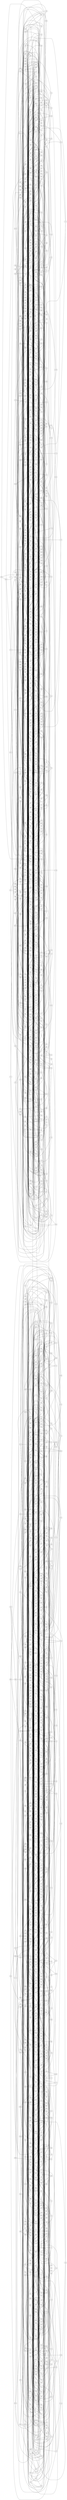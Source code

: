 graph G {
rankdir="LR";
	hxl -- rnk
	ntl -- psz
	ntl -- vlx
	ntl -- qzq
	hfc -- ntl
	lzg -- ntl
	krj -- mdj
	pqv -- vtq
	crk -- vtq
	bsn -- vtq
	jzq -- vtq
	kkm -- mmx
	kkm -- svx
	kkm -- vbb
	htp -- kkm
	nmn -- txv
	gqd -- std
	dds -- jbs
	jbs -- nqn
	bmr -- npm
	bmr -- lnv
	bmr -- nsm
	gvt -- ndv
	gvt -- rfx
	gvt -- pkn
	gnp -- zqn
	gnp -- vfj
	gnp -- qpd
	gnp -- mmx
	gnp -- qsj
	dpb -- vcq
	frd -- vcq
	kqc -- vcq
	vcq -- xnf
	bfq -- rvs
	bfq -- cxz
	bfq -- vll
	pzj -- vtt
	gfc -- vtt
	dhl -- vtt
	hxl -- rcc
	hxl -- qjg
	gpc -- kcc
	dcv -- kcc
	kcc -- vnp
	czp -- kcc
	bdp -- cfp
	bdp -- mlg
	bdp -- mth
	bdp -- fcs
	hpz -- mjb
	bcj -- xpb
	xpb -- xtm
	nml -- rzt
	nml -- smk
	cft -- nml
	lgl -- qqq
	qqq -- sgv
	qqq -- scj
	htv -- mkq
	mkq -- nbc
	fnn -- mkq
	mkq -- nzt
	ddn -- lrp
	dnj -- zgx
	zft -- zgx
	cln -- zsd
	fms -- zsd
	lrz -- spf
	lrz -- mxg
	hmb -- lrz
	lrz -- xgd
	kgg -- lrz
	dkx -- pxb
	gcl -- pxb
	fcc -- pxb
	nbb -- pxb
	zfh -- zzl
	gkr -- zfh
	hdr -- zfh
	gqn -- zfh
	sdt -- zfh
	lkr -- xmp
	dcv -- hfl
	dcv -- gvg
	ghq -- ktc
	ktc -- vkc
	csz -- ktc
	gkr -- pct
	dds -- pct
	ckg -- gzf
	gzf -- hzh
	dmd -- gzf
	ckg -- xvt
	kdl -- xvt
	dbq -- xvt
	rcm -- xvt
	kzj -- ttr
	srb -- ttr
	dkx -- pzh
	ctj -- dkx
	jzd -- skg
	dmb -- skg
	cqv -- vzc
	vzc -- zgd
	njj -- vzc
	nkc -- rdn
	nkc -- vvv
	nkc -- ppc
	nkc -- xpq
	jkl -- xrp
	kzj -- vgh
	kzj -- zzt
	pnx -- pvk
	kzj -- pnx
	pnx -- sxf
	pnx -- ztf
	vkd -- xmn
	skq -- vkd
	fcc -- zfj
	jpl -- xdb
	jkd -- jpl
	cbf -- jpl
	jpl -- qnt
	jpl -- ngr
	jpl -- qxz
	kpq -- qtj
	kpq -- xvj
	kpq -- xnt
	kpq -- vzq
	hhp -- pjc
	hhp -- xjf
	bvv -- trt
	crz -- trt
	mdg -- trt
	knz -- trt
	bqd -- fqx
	fqx -- vbt
	fqx -- lht
	lbf -- mqb
	mqb -- tfp
	hph -- mqb
	bzx -- clg
	bzx -- dxb
	bzx -- fbn
	bzx -- mss
	bzx -- gqs
	bcx -- hcn
	qgj -- qsl
	bcx -- qgj
	qgj -- qlp
	mdv -- qgj
	ghv -- gmx
	ghv -- qtm
	chb -- ghv
	dpc -- gtd
	dlk -- gtd
	gtd -- ptp
	hks -- lnt
	ddn -- lnt
	frk -- lnt
	hlr -- lnt
	jlh -- vkg
	jgl -- mlk
	dtv -- smv
	dtv -- mjd
	dtv -- jgz
	ddx -- tgt
	mdc -- zfl
	hdr -- nbq
	nbq -- trf
	jvc -- nbq
	nbq -- zrd
	rfn -- rgx
	dsm -- qhj
	qhj -- xqn
	bqd -- qhj
	qhj -- zgj
	dkn -- xnf
	dkn -- drg
	ndg -- qtm
	jzn -- kjk
	jzn -- qsr
	gfz -- jzn
	jzn -- khs
	clv -- gmq
	msv -- nks
	fkb -- nks
	jbl -- nks
	nks -- scg
	nks -- qjx
	hqq -- kqb
	hqk -- hqq
	qbq -- xdz
	gbr -- qbq
	qbq -- rqk
	cfg -- qbq
	jcc -- qnk
	qnk -- vxp
	qnk -- xqs
	cjm -- rhb
	cjm -- xtx
	cjm -- zbq
	gsg -- jbl
	chl -- gsg
	bgt -- tqx
	rpv -- tcj
	tcj -- xnz
	dhz -- zbq
	crz -- rpc
	rpc -- rzb
	btc -- rpc
	rpc -- vjm
	rpc -- zxj
	hbp -- shq
	dxd -- kqb
	jkt -- xpq
	mmx -- znm
	mhv -- znm
	nrg -- vxz
	nrg -- qtk
	dxr -- nrg
	rhl -- vds
	fht -- xvp
	bpd -- xvp
	kmt -- xvp
	jxn -- xvp
	pdl -- str
	pdl -- xph
	hjk -- mqg
	kgk -- mqg
	mqg -- xnf
	mqg -- vbc
	gfz -- qtm
	gfz -- qxz
	gfz -- jkt
	gfz -- kvc
	tpd -- zlx
	srg -- tpd
	tpd -- vzs
	tpd -- ttr
	rmg -- trm
	pqb -- rmg
	kqj -- rmg
	fkb -- khl
	gvx -- shq
	dqb -- shq
	cnr -- shq
	gft -- shq
	fsb -- sqc
	sqc -- vjg
	nsx -- zqn
	nsx -- slx
	gvg -- nsx
	dsm -- nsx
	bsq -- lql
	bsq -- nlh
	jgr -- pqv
	jgr -- lkq
	jgr -- jqs
	ftn -- mkv
	hcm -- lpr
	dsz -- lpr
	cpb -- lpr
	bpd -- dgp
	dgp -- gmx
	dgp -- rfx
	dgp -- jlj
	dgp -- xtx
	dgp -- vxs
	bzs -- vnr
	bzs -- mjd
	bzs -- gsg
	bzs -- qgs
	rfl -- xtm
	vtx -- zzk
	nvs -- zzk
	gfp -- zzk
	trh -- tsd
	lgl -- trh
	sxb -- trh
	bgl -- gjd
	gjd -- qfr
	dbz -- gjd
	crp -- gjd
	dxb -- lss
	lss -- pbj
	kft -- lss
	phz -- vfn
	bgt -- phz
	gkv -- hvc
	hvc -- njz
	fpt -- hlx
	kbj -- lhf
	lhf -- vfz
	lhf -- znv
	bxz -- lhf
	bkq -- pmb
	pmb -- zzt
	fgc -- pmb
	pmb -- zrx
	cql -- fbn
	bcj -- cql
	ptd -- sff
	ptd -- rdt
	grx -- ptd
	fdd -- ptd
	nvj -- spf
	jkl -- qdt
	dxt -- pvk
	dxt -- znk
	dxt -- stk
	dxt -- fbv
	bgs -- qsr
	qsr -- tgs
	fnx -- qsr
	pnk -- pxf
	bgs -- pnk
	pnk -- tzz
	cxz -- pnk
	ncn -- xgv
	dpb -- gdl
	dpb -- jds
	dpb -- xtj
	dpb -- lqr
	hzz -- ksx
	rhx -- zvz
	cvv -- zvz
	kjp -- zvz
	crl -- czh
	crl -- vsf
	crl -- xhq
	crl -- zbr
	jfc -- kgg
	jfc -- rhn
	gqb -- jtm
	gqb -- nxl
	gqb -- hcv
	gqb -- khg
	jfr -- jht
	jfr -- mbz
	fbv -- fcx
	chd -- fcx
	fcx -- hsx
	bsf -- fcx
	fcx -- tgh
	ltv -- pqb
	pqb -- vds
	cvk -- kqc
	kqc -- kzv
	kqc -- pmf
	hhr -- vrc
	dzr -- hhr
	fzd -- hhr
	hhr -- qpr
	dft -- hhr
	gjf -- gvt
	gjf -- nrq
	gjf -- lzh
	gjf -- hfl
	lkb -- xvr
	gct -- lkb
	drq -- lkb
	cqg -- lkb
	ccz -- jmg
	bbb -- nkf
	mkn -- nkf
	nkf -- rsz
	nkf -- vfn
	gxg -- xkk
	fzn -- lfl
	dcv -- fzn
	bbk -- fzn
	fzn -- xnz
	lvk -- mhp
	mhs -- vfd
	mhs -- sjv
	lfz -- mhs
	lft -- lpp
	kjk -- lpp
	jgl -- lpp
	ccj -- tlg
	ccj -- fqg
	ccj -- cxc
	cns -- gbr
	cns -- rnk
	bjm -- dtv
	fpj -- qkc
	fpj -- jjg
	fpj -- xzq
	hnb -- lhr
	krt -- lhr
	lhr -- qvg
	lhr -- vxs
	dcs -- lnd
	dcs -- mng
	dcs -- vnk
	dcs -- xph
	dcs -- jrh
	mcf -- qsz
	mcf -- pzr
	mcf -- tqt
	drq -- mcf
	hbc -- tlp
	sgc -- tlp
	bfq -- tlp
	lht -- tlp
	ffj -- zlx
	ffj -- vjg
	ffj -- jqs
	mdv -- xgh
	rvx -- xgh
	qjt -- xcx
	dhl -- qjt
	qjt -- smv
	mqh -- qjt
	hpg -- vkg
	ckp -- hpg
	ptt -- rgz
	hhp -- rgz
	rcm -- rgz
	hkm -- rgz
	gfp -- rgz
	cfq -- pbf
	cfq -- fsn
	cfq -- tvj
	cfq -- xhg
	ddk -- pfc
	hfq -- pfc
	bdd -- fsn
	fcp -- jpm
	rmq -- zkv
	kgg -- rmq
	rmq -- vds
	kjp -- mxr
	gql -- mxr
	mxr -- spf
	qtp -- sgk
	dxc -- sgk
	bdd -- czg
	gmv -- hlx
	fvm -- gmv
	dkc -- gmv
	gmv -- xdc
	nlj -- phj
	ljk -- phj
	nbp -- qng
	dgc -- nbp
	nbp -- vkg
	bsc -- nbp
	fvj -- nbp
	gbq -- gdm
	gdm -- vkg
	hvb -- qng
	pgg -- qng
	hdn -- rxz
	bmj -- kvs
	kvs -- vbc
	dkg -- kvs
	kvs -- xzq
	cvh -- ppc
	ppc -- sfj
	fvh -- vzs
	dmk -- ghg
	dmk -- zcr
	dmk -- qrb
	dmk -- ncm
	dmk -- xrp
	njz -- vdk
	sjv -- vdk
	plz -- vdk
	kxv -- xvj
	kxv -- ppd
	cbf -- dkc
	dkc -- khg
	btx -- dcl
	dcl -- tdc
	dcl -- fvk
	dcl -- hks
	qnt -- xng
	vtk -- xng
	tnl -- tsk
	qxd -- tnl
	bsn -- tnl
	hpg -- tnl
	hbn -- tnl
	rvp -- vfx
	pct -- vfx
	pzj -- rqs
	lnj -- rqs
	rqs -- szv
	ltv -- rqs
	mnz -- qtj
	mnz -- ndg
	jlf -- mnz
	mnz -- ttq
	bsn -- tgl
	fqt -- tgl
	dpz -- fcq
	fcq -- zrx
	fcq -- vxp
	ldz -- rvr
	blr -- qtb
	bhh -- xdq
	xdq -- znm
	txt -- xdq
	sgk -- xdq
	rdt -- xdq
	hkm -- hrn
	hkm -- mhp
	lfz -- lkv
	lkv -- pkd
	gfv -- vfn
	gfv -- hsb
	gfv -- qfb
	gfv -- lgl
	fbv -- lch
	lch -- mnf
	jtx -- tnx
	jtx -- zcn
	dcv -- jtx
	jtx -- ksm
	ndm -- zfc
	cft -- zfc
	ktc -- zfc
	chl -- zfc
	dnf -- zfc
	pxf -- vmk
	rns -- vhp
	rns -- rsz
	cjm -- rns
	lss -- rns
	kgf -- zkb
	fpt -- zkb
	xnd -- zkb
	qfr -- zkb
	bcj -- tkb
	bcj -- hgm
	dbc -- mnf
	qgl -- thk
	gcn -- shl
	ddx -- shl
	nfj -- shl
	vfz -- zmh
	mgk -- vfz
	qbh -- xsp
	czh -- xsp
	lvk -- xsp
	gxp -- xsp
	dss -- xck
	dnv -- dss
	dss -- pzr
	dss -- dxh
	kpf -- slm
	jns -- qhf
	jns -- nkl
	jns -- jrh
	mkn -- vbc
	mtj -- rxx
	nmb -- rxx
	rxx -- tkz
	dpc -- rxx
	ksc -- ppd
	dpk -- ksc
	ksc -- sxr
	ksc -- ssm
	bbr -- nts
	bbr -- dkc
	jnh -- ptk
	jnh -- qdv
	kql -- lcn
	frm -- lqp
	ckq -- msn
	cnz -- msn
	czq -- frr
	czq -- rqs
	czq -- sqs
	czq -- ldz
	dnf -- sbg
	kfm -- sbg
	rkg -- skf
	tkz -- tzz
	svb -- zrx
	jqs -- zrx
	ckf -- ngm
	jbg -- ngm
	ngm -- tkb
	ngm -- rfl
	ptn -- xhn
	qsz -- zcp
	lrk -- vzs
	lrk -- rsh
	fzc -- lrk
	lzg -- rhr
	rhr -- xhn
	pgt -- rhr
	qsq -- rhr
	dpc -- lzb
	ldm -- xzg
	jff -- ldm
	ldm -- qhj
	ldm -- zhn
	ddx -- rnl
	mqh -- rnl
	qfc -- zcn
	ndr -- qgl
	bsp -- dtx
	fbn -- sgv
	kvb -- qkc
	kvb -- ndg
	kvb -- skg
	fbl -- rdb
	fbl -- zcb
	btt -- fbl
	fbl -- sbr
	gnb -- tmj
	qkt -- zkr
	nmh -- zkr
	qtb -- zkr
	pfv -- zkr
	pnv -- zrd
	lql -- zrd
	cqv -- gql
	srb -- vmb
	bsp -- srb
	trm -- vrc
	nsv -- pdg
	jds -- nsv
	bfb -- lgl
	bmx -- qmt
	bmx -- zgx
	bmx -- mhb
	ldb -- xcf
	chl -- xcf
	dqp -- zjp
	dqp -- vkd
	dqp -- scj
	dqp -- spj
	hzm -- jkt
	jkt -- vmk
	qxd -- tjp
	klf -- qxd
	knz -- qxd
	kmk -- qxd
	dxd -- rkz
	mhf -- rkz
	lqv -- rkz
	htj -- rkz
	bfp -- rkz
	bgj -- zcl
	ckg -- hbf
	cgl -- hrr
	cgl -- nlh
	bqz -- tkl
	mrg -- tkl
	smk -- tkl
	dqc -- tkl
	ghm -- tkl
	rpr -- sfj
	hrr -- skf
	hrr -- nvs
	hrr -- pnl
	hrr -- zzt
	dbv -- glq
	dbv -- sgc
	dbv -- mxq
	dbv -- hdn
	bhq -- fnn
	fnn -- jpj
	qjx -- tjm
	dbk -- qjx
	kqb -- tgh
	nnk -- qvs
	nnk -- rqx
	nhf -- nnk
	nkn -- zjj
	nkn -- scv
	bqd -- nkn
	ngn -- nkn
	xfn -- znr
	tgh -- xfn
	xfn -- xhh
	sxn -- xfn
	pgs -- xfn
	bgj -- xfn
	lql -- xpz
	hhm -- zgd
	bjx -- hhm
	hhm -- mgh
	hbp -- hhm
	hhm -- jvx
	gdj -- rzh
	gdj -- jhm
	gdj -- lkr
	gdj -- ptk
	frd -- gdj
	klp -- zvl
	qnt -- zvl
	nlc -- zvl
	mvd -- shk
	mvd -- qtb
	mvd -- xdd
	gdr -- mvd
	btc -- xqr
	jgr -- xqr
	nmx -- xqr
	trk -- xqr
	llp -- pbk
	llp -- mgk
	jsl -- sfj
	jnh -- jsl
	bgs -- jsl
	jsl -- zqn
	dhz -- jxn
	gpc -- nsm
	cvv -- jzq
	jff -- psz
	ghl -- jff
	jfg -- rmr
	ngn -- nlb
	djv -- nlb
	dnq -- hlg
	hlg -- xpq
	hlg -- jft
	hlg -- nmf
	hcj -- mst
	mst -- pnv
	bdx -- vfq
	nbb -- vfq
	svx -- vfq
	dhd -- zmp
	ccr -- qqr
	kjp -- qqr
	hzh -- qqr
	qqr -- vsq
	hqx -- xhh
	fsb -- xhh
	pnl -- xhh
	xgr -- xvm
	xvm -- xzg
	ndg -- xvm
	mxq -- xvm
	bmm -- rxz
	zkv -- zpp
	tmb -- zpp
	ktz -- lrd
	ktz -- pzk
	cgl -- jrh
	dps -- snd
	dxh -- snd
	glg -- snd
	qjr -- snd
	rvd -- vxs
	hpv -- vxs
	dbs -- ssf
	dbs -- tkt
	kxr -- thh
	srb -- thh
	dmd -- ghm
	dmd -- kmr
	dmd -- hbf
	bmx -- qkn
	mkv -- qkn
	gkv -- qkn
	mrg -- qkn
	cln -- vtj
	dxk -- mtc
	hxl -- mtc
	djb -- mtc
	jvz -- mtc
	mtc -- sjv
	vsq -- xvq
	glg -- hsx
	glg -- svb
	ckk -- glg
	glg -- pns
	htm -- sqb
	kmk -- lpf
	kmk -- shl
	htm -- kmk
	kmk -- kvx
	jsm -- nrk
	nrk -- rvs
	nrk -- zgc
	lbx -- nrk
	gpc -- nrk
	bsv -- dbq
	dbq -- rsh
	bdg -- hdq
	hdq -- sqk
	hdq -- xrz
	hdq -- lnp
	hdq -- xqn
	fnx -- hdq
	khj -- txt
	jvx -- tdg
	cts -- tdg
	qnh -- tdg
	lhj -- tlg
	nxl -- sjk
	lft -- nxl
	nxl -- xhg
	scd -- zbr
	spm -- zbr
	csr -- lbt
	csr -- ndv
	csr -- kpf
	csr -- jfr
	csr -- grx
	dnk -- qlp
	fjv -- vpd
	fvx -- tgl
	fvx -- rdh
	dtq -- fvx
	fvx -- zgx
	bxm -- qnh
	bxm -- rcm
	csd -- rdp
	csd -- ttr
	csd -- gnb
	ncn -- pnc
	hpv -- pnc
	lsg -- pnc
	rts -- sgk
	dbs -- rts
	mzq -- rts
	cfp -- ngn
	cfp -- slm
	cfp -- qsj
	cfp -- rdz
	mkx -- qsl
	cvk -- mkx
	gcn -- jhr
	gcn -- gfc
	dbb -- xzb
	dbb -- tbg
	dbb -- dnr
	dbb -- smx
	fms -- sqq
	nlh -- sqq
	dmb -- xmn
	pdh -- xmn
	fpv -- lqp
	fpv -- zmb
	fpv -- jlk
	hbt -- jxv
	csz -- jxv
	dnj -- jxv
	grm -- jxv
	jxv -- rjd
	ccj -- gdr
	gdr -- rmq
	gdr -- zxt
	fzj -- kcg
	ggf -- kcg
	jpt -- kcg
	kjr -- qvb
	qvb -- tkb
	qhx -- tjz
	tjz -- vfj
	tjz -- xnz
	sgb -- tjz
	btt -- kvg
	gzd -- kvg
	kvg -- xqt
	jth -- kvg
	kvg -- rlr
	gfm -- lbx
	gfm -- khj
	dsz -- gfm
	vxz -- xgd
	kbj -- xgd
	xgd -- ztx
	vqf -- xsk
	dbp -- dgc
	dbp -- dpz
	dbp -- qkt
	nkp -- xjc
	hqq -- nkp
	nkp -- scg
	nkp -- vsq
	lxb -- qjg
	lxb -- sqb
	jlh -- tzc
	nkv -- tzc
	ftf -- tzc
	tzc -- vjg
	nfz -- rdh
	rdh -- tdv
	rdh -- rnk
	cjg -- xdd
	npk -- xdd
	fqg -- xdd
	dlq -- gvn
	bvg -- gvn
	qfc -- zfl
	fsj -- kzk
	kzk -- qjg
	kzk -- pns
	jdc -- mgh
	fvj -- jdc
	jdc -- zfz
	fkk -- jdc
	npm -- rzv
	gcl -- rzv
	lrq -- rzv
	kmt -- rzv
	fcq -- tjm
	cvv -- tjm
	nsm -- rfs
	nsm -- ppd
	hbg -- nxg
	hbg -- vjg
	nnp -- sth
	nnp -- sjk
	nnp -- xnd
	kdz -- slr
	hbc -- slr
	jlj -- slr
	hrp -- xll
	hrp -- zrf
	bnx -- hrp
	hrp -- nkc
	jjb -- sld
	cfj -- rzt
	cfj -- qdh
	cfj -- pgs
	bms -- cfj
	dnb -- lcn
	dnb -- fqg
	dnb -- xck
	dnb -- nmn
	gzb -- lnr
	bxm -- lnr
	fms -- lnr
	dcs -- lnr
	tnt -- xnt
	tnt -- xrz
	prj -- tnt
	kxv -- tnt
	tnt -- xgv
	pnn -- qjr
	qjr -- vlq
	fpq -- lct
	ffj -- fpq
	fpq -- tfz
	fpq -- gxl
	cdr -- pqb
	cdr -- snf
	cdr -- str
	cdr -- zxt
	mdc -- rfs
	hbp -- jfv
	jfv -- plg
	krt -- lzb
	krt -- psp
	gsl -- krt
	bsf -- hqx
	bsf -- szh
	bsf -- tsh
	bsf -- cjd
	shj -- zmj
	mhv -- shj
	pdg -- shj
	blr -- jvc
	blr -- mgx
	lqv -- nxt
	pqq -- vxg
	lfl -- vxg
	dpc -- vxg
	cvh -- vxg
	hln -- hzk
	hln -- vrg
	hln -- ssl
	vdr -- xgr
	jbl -- lqd
	lqd -- sqc
	lqd -- xxm
	lqd -- nkl
	ljk -- zfs
	bgl -- zfs
	grm -- sxn
	rzt -- sxn
	mkb -- xdc
	ggf -- mkb
	ccz -- jvz
	dbz -- mbh
	mbh -- tcj
	kqt -- mbh
	cst -- mbh
	fjr -- qnt
	qnt -- rlr
	ntq -- skg
	mzz -- ntq
	lfx -- ntq
	ntq -- tbg
	kgf -- lqr
	kzx -- vqg
	kql -- kzx
	kzx -- rqx
	ffr -- jxn
	lrq -- mqv
	npm -- xnq
	jgg -- npm
	mnl -- nqn
	fdv -- smx
	cnz -- smx
	jkd -- psz
	psz -- vbc
	jnh -- psz
	rmk -- vtj
	flb -- rmk
	mxg -- rmk
	hmg -- rmk
	bsc -- dbk
	clg -- rgp
	clg -- czp
	clg -- lqr
	msv -- qbf
	grm -- qbf
	bfp -- qbf
	qbf -- rzb
	qbf -- vqf
	hhp -- qbf
	nsp -- qbf
	jhr -- pgg
	ccr -- qgc
	qgc -- vfx
	qgc -- vzs
	btv -- qlz
	btv -- mbg
	btv -- tkz
	bpf -- hmj
	bpf -- btt
	bpf -- shr
	bpf -- skq
	dqc -- ztf
	blr -- chr
	chr -- fkb
	dcv -- tqm
	dlk -- tqm
	shf -- tqm
	tqm -- vpr
	dxc -- hcm
	grd -- mth
	kcg -- mth
	kmp -- mth
	gct -- lkx
	bjm -- lkx
	fms -- lkx
	dxh -- pzd
	rlv -- xzg
	gsl -- xzg
	ncm -- xzg
	lzg -- xzg
	lst -- pkz
	pkz -- vfq
	pkz -- zgn
	pkz -- ptn
	jrk -- pkz
	pkz -- qhx
	tzz -- vnp
	vnp -- zgj
	rbq -- vnp
	dzc -- jzs
	dgc -- jzs
	jzs -- plg
	jzs -- vmb
	ddx -- rcc
	cnx -- pfc
	cnx -- jgz
	cnx -- gql
	cnx -- xpz
	rgp -- shf
	gvg -- shf
	jgz -- znr
	jvl -- znr
	szt -- znr
	fzd -- pnp
	lhs -- pnp
	dmc -- pnp
	hrq -- pnp
	mhm -- tdn
	mhm -- mqv
	mhm -- xmn
	mhm -- sbr
	hmj -- xnf
	dgb -- hmj
	hmj -- vbt
	bnt -- bxz
	bnt -- qjx
	bnt -- dcq
	pmg -- xzb
	ksm -- pmg
	jff -- pmg
	pmg -- vvv
	msn -- zcb
	gvn -- lfx
	jhm -- rbm
	bdm -- sjk
	bdm -- lrp
	cfl -- vfh
	vfh -- xvq
	jbs -- vfh
	gsg -- vfh
	btf -- rzk
	btf -- xqr
	btf -- rhx
	jkd -- nts
	jkd -- phx
	jds -- jkd
	fvh -- gkv
	gkv -- mnf
	gzv -- mqr
	lpf -- mqr
	mdg -- mqr
	ccr -- mqr
	hdm -- xgg
	gkj -- xgg
	rvr -- xgg
	hks -- sth
	gbm -- hqq
	gbm -- xpf
	bqz -- gbm
	htj -- jvc
	cln -- mqj
	mqj -- pzd
	mqj -- tfb
	mqj -- sjm
	mqj -- qpr
	njd -- sjn
	fpq -- njd
	gvx -- njd
	jfc -- njd
	njd -- nvj
	chd -- npk
	bzs -- chd
	chd -- zpt
	chd -- qff
	lhj -- rxl
	mkv -- rxl
	rxl -- sjm
	bqm -- rxl
	kxp -- scd
	scd -- znq
	jvl -- sxf
	jvl -- pnn
	mpp -- sth
	mpp -- tnx
	jpt -- mpp
	mpp -- scv
	lnd -- nvj
	gdd -- lnd
	lnd -- mrg
	gkj -- hbf
	hbf -- str
	hbf -- rnk
	gmq -- sbx
	sbr -- sbx
	mmx -- qrl
	qrl -- vpd
	qrl -- xqn
	fdm -- qrl
	htj -- sjv
	qnh -- rhd
	jdh -- rhd
	lhj -- rhd
	rhd -- xgg
	mcx -- mps
	fjv -- gjm
	gjm -- gtr
	jvx -- pzr
	ghm -- vjl
	mbg -- qtp
	qtp -- skx
	bxz -- vmb
	bxz -- jrh
	hcj -- njj
	hcj -- kdt
	mss -- qmc
	jht -- qmc
	bdm -- qmc
	pmf -- qmc
	bhh -- tkb
	bhh -- dlb
	bhh -- dsz
	lvk -- xkr
	njz -- xkr
	dbp -- xkr
	fdv -- kdm
	fvm -- kdm
	kdm -- sth
	dkg -- kdm
	dlb -- tnc
	tnc -- vgk
	qqq -- tnc
	hln -- tnc
	lrq -- tnc
	nvj -- rcc
	nkv -- qgl
	nkv -- tjp
	dft -- lpn
	lpn -- zkr
	hpg -- lpn
	lpn -- tch
	lpn -- mhp
	lpn -- mgs
	lpn -- vvx
	ghd -- lpn
	btc -- fzc
	nzv -- zlp
	nzv -- qcp
	dkm -- kvs
	dkm -- jjg
	jrt -- qjg
	dlq -- rfs
	tsd -- zgn
	nlb -- svx
	sdh -- svx
	fpt -- vfj
	rnt -- tmq
	fnj -- tmq
	tmq -- vcb
	lcp -- tmq
	rcp -- tmq
	bmj -- mss
	gvn -- mss
	lsl -- rhs
	lzg -- rhs
	psp -- rhs
	mdc -- phx
	fgz -- zgj
	fgz -- zhn
	jbn -- zsk
	bmc -- mlk
	bmc -- rbq
	hmg -- tmj
	hdl -- mnh
	hdl -- hmb
	hdl -- kdl
	hdl -- tvv
	dsg -- spf
	dsg -- jmp
	dsg -- nmx
	nml -- vng
	pzr -- vng
	dzr -- vng
	vng -- znk
	dkc -- gqs
	gqs -- rrt
	gqs -- rpv
	lhb -- mhv
	ksj -- lhb
	lhb -- rpr
	cdn -- lft
	vcp -- xrm
	tqx -- xrm
	nlc -- xrm
	rbq -- svl
	dxk -- zpj
	qbb -- zpj
	nzv -- zpj
	mnl -- zpj
	tfz -- vvx
	tjp -- vvx
	plg -- vvx
	cql -- ksn
	hgm -- ksn
	dkc -- ksn
	tmj -- zng
	bms -- zng
	pqq -- qfv
	qfv -- xbv
	qfv -- xcr
	gpj -- qfv
	jvt -- zgn
	bdg -- jvt
	jpm -- jvt
	jvt -- svl
	jvt -- rdt
	jvt -- vgv
	bxp -- hxt
	hxt -- rxz
	dgb -- hxt
	hxt -- scv
	bst -- cnz
	bst -- lft
	bst -- dkn
	bst -- zzg
	gmm -- shv
	shj -- shv
	kjk -- shv
	khb -- shv
	dnk -- ssg
	rlv -- vmk
	pzk -- rsz
	lqp -- pzk
	fvk -- pzk
	nmh -- ztf
	nmh -- rhn
	nmh -- qbh
	rfx -- xsv
	lnv -- xsv
	jgg -- xsv
	cbk -- xsv
	kmr -- mpb
	mpb -- srb
	mpb -- smk
	gdm -- ndm
	ndm -- rzk
	jvn -- prq
	jvn -- msv
	jns -- jvn
	jvn -- nxg
	jvn -- vxp
	hfq -- skr
	fdc -- skr
	krm -- skr
	hmm -- skr
	skr -- xpz
	skr -- vjl
	sgb -- zvs
	lft -- zvs
	qhm -- zvs
	cps -- zvs
	qbh -- vmp
	krj -- vmp
	hjx -- nlj
	hfc -- hjx
	fzb -- xnz
	ltv -- rcp
	rcp -- zlh
	rcp -- tvg
	nxj -- xjc
	kqb -- nxj
	hmg -- nxj
	bxm -- nxj
	nqj -- rmr
	lhs -- nqj
	gdd -- nqj
	czh -- nqj
	bxm -- ktd
	cqv -- ktd
	ktd -- mst
	gxl -- jdh
	jdh -- scg
	bfm -- jdh
	rlr -- xbl
	bcm -- rrt
	bmc -- frk
	dkg -- frk
	frk -- spj
	cjd -- lxc
	fqf -- qlp
	fqf -- rrn
	fqf -- tsv
	fqf -- vtv
	mhv -- qfx
	fqx -- qfx
	cgv -- qfx
	qfx -- vgk
	nct -- pzh
	gfc -- zkf
	gfc -- qjg
	fjk -- shx
	rxl -- shx
	bms -- shx
	fnj -- qjr
	dnv -- fnj
	fnj -- jbn
	kfm -- kkf
	kkf -- nkv
	kkf -- zzk
	jlh -- kkf
	hmm -- rzb
	tgt -- ztx
	zpt -- ztx
	jbl -- ztx
	dnr -- lst
	lst -- xrp
	lst -- xrm
	djv -- lst
	ftl -- lst
	lgx -- zst
	lgx -- qkt
	lgx -- zsk
	lgx -- xlk
	svl -- xgb
	hsl -- svl
	pmk -- sxb
	sgv -- sxb
	gnz -- pzk
	gnz -- vzq
	fcz -- gnz
	gnz -- kjm
	fjq -- qcp
	fjq -- hqq
	bsc -- fjq
	fjq -- hqt
	kjt -- pgt
	kjt -- zfj
	kjt -- rzh
	gbr -- xxv
	mjb -- xxv
	gvx -- xxv
	glg -- xxv
	cxs -- xjf
	cxs -- nvk
	cxs -- zcp
	cxs -- znk
	mzh -- qfb
	mzq -- xcr
	mzq -- vrn
	jfd -- vgr
	vgr -- zpm
	fcz -- ghv
	fcz -- kdz
	fcz -- vlx
	fcz -- ksm
	vpr -- xkk
	lzg -- xkk
	rcl -- xkk
	rdn -- sxr
	hsb -- sxr
	sxr -- zqn
	nvf -- rnt
	cnj -- rnt
	lrb -- rnt
	jzq -- rnt
	jlg -- vfx
	cqv -- jlg
	jlg -- qnk
	jlg -- xkr
	dzf -- fcs
	bnc -- jzj
	jzj -- xlk
	jzj -- ndm
	jzj -- zcp
	hcn -- zzg
	pgg -- ptt
	gkj -- ptt
	nvf -- ptt
	bmc -- djv
	djv -- xpb
	cps -- vbc
	cps -- fcs
	cjq -- cps
	fdr -- njs
	lkr -- njs
	jxn -- njs
	hqx -- xsh
	lxp -- xsh
	lch -- xsh
	lfd -- xsh
	cnj -- xsh
	jcc -- xsh
	gmx -- jpj
	jpj -- rlv
	gmr -- jpj
	jpj -- ncn
	chb -- jpj
	cbs -- jpj
	cfv -- kdt
	cfv -- rnk
	cfv -- kmr
	cfv -- skf
	ctj -- xrp
	fvk -- zmb
	nsv -- qfr
	qfr -- vrg
	qfr -- slm
	qfr -- rrv
	hph -- zpt
	dbj -- spj
	sns -- spj
	ftn -- nfz
	gzv -- nfz
	bsv -- nfz
	dcg -- zjr
	mhp -- zjr
	hdm -- zjr
	srv -- zjr
	qsz -- zjr
	pbk -- qpr
	dbj -- tql
	lrd -- xrt
	mhm -- xrt
	rsz -- xrt
	xqf -- xrt
	dzf -- sdh
	lml -- nxt
	fjk -- lml
	jdh -- lml
	cqg -- lml
	khl -- kxp
	fms -- gkr
	vgr -- vhz
	gkv -- vhz
	bms -- vhz
	cfz -- zkv
	cfz -- llp
	cfz -- xxg
	klp -- vlx
	cbk -- mtj
	mtj -- ptk
	lqr -- mbz
	qnl -- xcx
	fhp -- qnl
	mgs -- qnl
	qnl -- tvg
	nvf -- qnl
	pgs -- vlb
	gvx -- pgs
	hlx -- sgb
	sgb -- skx
	dhd -- gxp
	gxp -- tlg
	mfs -- rmb
	rmb -- xgr
	kmt -- tsd
	bnc -- dpg
	bnc -- mhs
	nzs -- xpf
	nfj -- nzs
	zsd -- zxq
	dzc -- zxq
	frr -- zxq
	kql -- zxq
	phf -- zgn
	phf -- xqq
	dkm -- phf
	phf -- pnt
	dhl -- fsj
	dhl -- gdm
	cqg -- qtk
	btv -- sjg
	dlb -- sjg
	lcm -- sjg
	scv -- sjg
	fgq -- ndt
	fgq -- kbj
	dps -- fgq
	fgq -- vlb
	ccb -- scv
	ccb -- frm
	ccb -- dfn
	pbj -- ptk
	qjm -- tgl
	qjm -- zcp
	qjm -- zcl
	lcn -- qjm
	flb -- sqs
	sqs -- zkr
	fqt -- sqs
	sqs -- vnk
	sqs -- zng
	bbb -- sld
	bbb -- scj
	cts -- nfj
	qvb -- rjj
	mkx -- rjj
	rjj -- tmn
	mhm -- rjj
	qsl -- xvx
	bfp -- plg
	bfp -- skk
	bfp -- rnl
	bfp -- fpn
	crp -- dbl
	dbl -- gdf
	cbf -- dbl
	dbl -- hfl
	dzb -- fzj
	dzb -- ftl
	dkx -- dzb
	dzb -- lrq
	pjz -- xmp
	pjz -- qfb
	pjz -- zmj
	dxr -- rzb
	dxr -- vzs
	dxr -- fvh
	dqx -- kzk
	dqx -- hpg
	dqx -- pjc
	dqx -- dtq
	txb -- xcs
	txv -- xcs
	bsg -- xcs
	bzr -- tsd
	bvk -- sdt
	bvk -- vbv
	bvk -- gft
	bvk -- fqg
	nlh -- xqs
	nnk -- shp
	bvj -- shp
	kxp -- shp
	bjx -- shp
	bds -- dxb
	bds -- dgb
	bds -- cps
	pbf -- shf
	drg -- pbf
	fpj -- pbf
	vdb -- xxg
	rhc -- xxg
	xxg -- zbr
	cgp -- ppm
	ppm -- zhn
	bxd -- ppm
	ppm -- ssf
	kmf -- xjq
	dbs -- xjq
	mhc -- sbx
	mhc -- zgj
	mhc -- sdk
	mhc -- pmk
	mhc -- zfj
	jpt -- rpr
	jpt -- lhb
	ktf -- xgh
	frm -- ktf
	kjf -- ktf
	fdm -- xbl
	cbf -- vql
	nts -- vql
	ckq -- dxc
	fzs -- ndr
	fzs -- nfz
	fzs -- zcl
	fzs -- tsk
	xdb -- zmb
	thq -- xdb
	kmf -- xdb
	cbf -- cdn
	lhx -- vtx
	lhx -- vjg
	lhx -- zbr
	lhx -- mng
	kvc -- vrn
	kvc -- qlp
	jht -- kvc
	ctj -- kgk
	jdb -- kgk
	hgm -- kgk
	ptk -- qlj
	gnl -- qlj
	fdr -- qlj
	qlj -- xcr
	ctj -- mdr
	kjk -- mdr
	gxg -- mdr
	qff -- vmp
	dhd -- qff
	hqt -- qff
	ksm -- rcl
	lbs -- qpd
	jgs -- rqz
	rqz -- zfj
	dzf -- rqz
	mnp -- rqz
	hzt -- xpb
	hzt -- zkb
	hzt -- zmg
	hzt -- kvb
	bnp -- fsx
	bnp -- qdv
	bnp -- fbl
	bnp -- psg
	hxl -- rhx
	bvv -- rhx
	dmd -- tsk
	tsk -- xgx
	hfl -- xbv
	gdl -- hfl
	lct -- txf
	bsc -- lct
	lct -- rxl
	jgd -- zmp
	jgd -- sbg
	jgd -- jgz
	khl -- zml
	tfp -- zml
	fvj -- zml
	rgg -- sld
	bnx -- rgg
	bdg -- rgg
	rgg -- vql
	pjx -- xfp
	hzz -- xfp
	sns -- xfp
	phj -- xfp
	rjd -- xcx
	kmr -- rjd
	pbk -- rjd
	rjd -- thk
	jvz -- prq
	prq -- rzt
	prq -- svb
	lcc -- zlt
	lcc -- xnq
	lcc -- vrn
	lcc -- pjv
	gmj -- mrv
	dbc -- mrv
	mrv -- znk
	mrv -- rzx
	mrv -- vtt
	gjm -- sxg
	fcc -- sxg
	sxg -- tqx
	sxg -- xnx
	pjc -- tqt
	pjc -- zkv
	pjc -- pnl
	bqz -- xgx
	bqz -- qmv
	bqz -- qkt
	jbc -- vkc
	jbc -- xdv
	bxz -- jbc
	jbc -- mdg
	chr -- jbc
	ggf -- rhb
	khj -- rhb
	rhb -- sld
	pnv -- tsh
	gvn -- hsb
	hsb -- ssm
	ckf -- tht
	tht -- tkt
	qdt -- tht
	pzh -- tht
	gpf -- rrv
	dbh -- gpf
	gpf -- rmb
	bhq -- gpf
	gpf -- qzq
	fdd -- rzh
	dbk -- dvc
	djb -- dvc
	dvc -- htm
	dvc -- zlp
	ftl -- sdk
	kjf -- sdk
	ptp -- sdk
	sdk -- vsg
	gnb -- hph
	hph -- zft
	jzd -- xqt
	nqn -- tpt
	spm -- tpt
	skk -- tpt
	gql -- tpt
	dqh -- tpt
	mlg -- qsp
	gtr -- qsp
	gfz -- qsp
	qsp -- vdr
	lcp -- zbr
	lcp -- lnd
	lcp -- zxj
	ffz -- vlb
	ffz -- ldz
	pdh -- vtk
	cdn -- pdh
	pdh -- vgk
	pdh -- xll
	cbs -- kmf
	fsx -- kmf
	jkl -- kmf
	gnn -- sdv
	fjq -- gnn
	gnn -- rtn
	bfm -- gnn
	gnn -- khl
	hfb -- zlp
	hsl -- khs
	khs -- xnd
	bqc -- khs
	bbv -- cqg
	bbv -- zzk
	bbv -- rpc
	ghr -- hdr
	hxr -- xtj
	hxr -- zvl
	hxr -- nvv
	grx -- hxr
	mrb -- szt
	szt -- xqs
	szt -- tfb
	kmp -- zmg
	jkl -- kmp
	kgf -- sns
	scv -- sns
	kdj -- zlt
	grd -- zlt
	rhz -- zlt
	bcj -- fcc
	fcc -- pdg
	mgk -- zkf
	qdh -- vqj
	qdh -- zgd
	qdh -- szh
	bjx -- pts
	bjx -- kxr
	tqt -- xpf
	cpg -- pqv
	cpg -- zpp
	cpg -- kxp
	cpg -- mrb
	fdm -- mzz
	ccb -- zcr
	qsr -- zcr
	gjm -- zcr
	ppc -- zcr
	cxc -- vlb
	cxc -- mst
	cxc -- hzh
	cxc -- lrb
	mrb -- vcg
	jrt -- vcg
	cts -- vcg
	drg -- qlz
	grx -- tql
	fsx -- xdc
	fjr -- xdc
	xdc -- xhn
	nfj -- sjm
	cbs -- tzz
	ghr -- txf
	mrb -- txf
	gdd -- txf
	bbr -- jgs
	drq -- rvr
	drq -- xvr
	drq -- fdn
	ccz -- drq
	fqt -- vlq
	sqb -- vlq
	bcr -- xcs
	bcr -- jmp
	bcr -- lrb
	fdd -- fht
	fcz -- fht
	fht -- lpr
	khb -- lkr
	khb -- pjz
	khb -- kmp
	pqv -- qnf
	mpb -- qnf
	qnf -- slb
	ffz -- qnf
	pxf -- tmn
	mzh -- tmn
	jbg -- tmn
	tmn -- txt
	hgh -- vrg
	hgh -- nvv
	cfm -- hgh
	hgh -- kmp
	hgh -- xpq
	fdn -- jpv
	hsc -- tdn
	hsc -- vrg
	brq -- hsc
	hsc -- tzz
	gdf -- pls
	hmb -- ltb
	hmb -- spm
	lcn -- pbk
	dzx -- gmq
	dzx -- rpr
	dzx -- rgp
	bzr -- dzx
	dkm -- xzp
	xzp -- ztn
	qrn -- xzp
	nbc -- xzp
	dbb -- xzp
	clv -- sff
	sff -- zcb
	cfl -- srv
	rmq -- srv
	cgv -- tnx
	cgv -- lqp
	cgv -- dlq
	bjq -- rsh
	bjq -- jqs
	bjq -- cnj
	bjq -- nmx
	jcc -- thk
	gfp -- jcc
	jcc -- lch
	jcc -- vds
	dpg -- nxt
	dpg -- rsf
	dpg -- kgg
	bdx -- dbj
	bdx -- dmb
	bdx -- xrm
	bdx -- tsv
	bdx -- jgs
	dtx -- pqv
	pqv -- spm
	jmg -- qbh
	ltv -- lxc
	kxr -- ltv
	rrt -- tlf
	dkn -- tlf
	bmj -- tlf
	qks -- tlf
	tlf -- txt
	shk -- szv
	mgh -- shk
	hqk -- shk
	djb -- tgh
	vxk -- xgx
	sjx -- zzl
	sjx -- skk
	gft -- sjx
	dpk -- gvg
	dpk -- dxb
	dpk -- zfs
	mlp -- txv
	llp -- mlp
	mlp -- qng
	kzv -- smx
	kzv -- qpd
	ghg -- nmf
	jgq -- nmf
	nmf -- sbr
	dnq -- fsx
	chq -- pdl
	chq -- hhr
	chq -- qjt
	chq -- ktd
	btx -- khg
	bmm -- btx
	btx -- dbj
	gzb -- kqj
	kqj -- lbf
	fpj -- xlh
	lxj -- xlh
	ksm -- sdh
	sdh -- ssf
	dmb -- vpz
	ksx -- vpz
	ptp -- vpz
	pns -- vgh
	pns -- tll
	ltb -- xdz
	sdt -- xdz
	frd -- kxv
	frd -- jlk
	hzm -- rfx
	dsz -- rxd
	rxd -- vbm
	rxd -- xlh
	kdj -- nmb
	jgl -- kdj
	bcx -- rhz
	hdz -- rhz
	rhs -- tvd
	tvd -- xng
	nts -- tvd
	bqc -- hsl
	grv -- zts
	jmg -- zts
	gct -- zts
	sjh -- zts
	jrj -- zts
	dtq -- fjl
	fjl -- lrk
	fjl -- vqg
	fjl -- ltb
	fjl -- jgd
	dxb -- jth
	xjf -- zmh
	krj -- zmh
	rgx -- zmh
	bgs -- rrt
	fdn -- zpp
	fdn -- htj
	mhp -- pjq
	pjq -- pts
	pjq -- vrc
	hpz -- pjq
	cjg -- dnf
	cjg -- vfd
	xtz -- xxb
	sth -- xtz
	pjx -- xtz
	cft -- zcl
	gpj -- tdn
	gpj -- rdb
	bgl -- gpj
	ngn -- vtv
	rdn -- vnl
	fjv -- kvm
	bkr -- kvm
	jsl -- kvm
	kvm -- pmf
	sgc -- zfl
	jjb -- sgc
	sgc -- xqt
	jhx -- vjm
	jhx -- mxg
	jhx -- rsf
	jhx -- krm
	fgn -- jgl
	fgn -- rvd
	fgn -- thq
	fgn -- scl
	lzb -- qvg
	kjm -- qvg
	mzh -- nsq
	nsq -- xvj
	rqk -- tvg
	kfm -- tvg
	qsj -- xdc
	dkn -- qsj
	bpd -- jth
	bsn -- xck
	ntb -- xxb
	nct -- ntb
	qcr -- zjj
	lht -- zjj
	khj -- qmh
	rgl -- zkv
	pfv -- rgl
	ktd -- rgl
	dbq -- rgl
	rnl -- sdq
	lfd -- sdq
	nbz -- sdq
	crz -- fqt
	hkm -- zjd
	lqv -- zjd
	pqv -- zjd
	jdb -- jrm
	jdb -- zzg
	gzb -- lxc
	gzb -- mxr
	mhb -- vcb
	jvz -- vcb
	rzx -- vcb
	szv -- tll
	fdv -- prj
	fdv -- tsd
	qvg -- znn
	dkn -- znn
	vgk -- znn
	ptn -- znn
	ccg -- gbm
	ccg -- zxj
	ccg -- krj
	ccg -- zsd
	ftl -- jgq
	hgh -- jgq
	fgz -- jgq
	lfd -- mch
	ctc -- lfd
	grv -- vzc
	fsj -- grv
	grv -- xcf
	qcr -- vnl
	ksx -- vnl
	hcn -- vnl
	dsm -- vnl
	crj -- rst
	gqd -- rst
	jgd -- rst
	hzh -- sjn
	gxl -- sjn
	clv -- msg
	dlk -- msg
	ghl -- msg
	mhv -- msg
	fhp -- frj
	frj -- jpv
	dqb -- frj
	frj -- ldz
	lbx -- sld
	bsg -- frr
	cln -- frr
	lcm -- vbt
	lcm -- qdv
	dsm -- qlz
	qtm -- zbp
	skq -- zbp
	hpz -- vbq
	hvb -- vbq
	vbq -- xhq
	rmb -- tlc
	tlc -- xtj
	lnp -- tlc
	kdj -- tlc
	cjq -- tlc
	lzh -- tlc
	hrd -- tlc
	bxd -- cdn
	bxd -- cvh
	bxd -- rlr
	flb -- xgx
	jvx -- mgx
	vmb -- xhq
	scg -- xhq
	hcv -- mhm
	hcv -- vdr
	hcv -- phz
	hvm -- nlj
	hvm -- jkl
	hvm -- zhn
	hgh -- ssl
	hmj -- ssl
	nnf -- thp
	jvc -- thp
	rsh -- thp
	thp -- xjf
	hbg -- kbj
	crk -- kbj
	nxz -- ptv
	mtc -- ptv
	dcq -- ptv
	ptv -- rst
	mdc -- nhx
	nhx -- ntq
	knm -- nhx
	hrs -- nhx
	dcq -- mhs
	dcq -- rbj
	dcq -- qmt
	msj -- zzl
	drg -- tbg
	dbg -- lfz
	cvv -- dbg
	dbg -- gfp
	dbg -- mkv
	jrj -- mgk
	jrj -- zpt
	jrj -- lbf
	jrj -- zml
	jsq -- ssc
	frm -- ssc
	qmh -- ssc
	qgn -- ssc
	vbv -- vnk
	tfp -- vbv
	sjh -- tqd
	scd -- sjh
	cgl -- sjh
	qgl -- vxk
	dzk -- mzx
	dzk -- mps
	dzk -- lnp
	dzk -- gtd
	dzr -- vxp
	bbl -- skd
	bbl -- bkq
	bbl -- jlz
	bbl -- pmb
	dbs -- xqf
	qkc -- xqf
	ccv -- xqf
	rhz -- zjp
	lnv -- slx
	slx -- vbl
	rfl -- slx
	mkn -- zzg
	mkn -- mlk
	crk -- pms
	crk -- gbr
	crk -- trk
	kjr -- tsg
	nct -- tsg
	tsg -- xmp
	bzf -- drk
	bzf -- zrf
	bzf -- nsq
	bzf -- ksj
	jdb -- sfl
	sfl -- vmk
	hjk -- sfl
	hdn -- sfl
	hcm -- mlg
	mlg -- qrr
	qmh -- vxj
	vxj -- zrv
	vvv -- vxj
	hnb -- vxj
	msn -- vxj
	gfs -- tqz
	fsj -- gfs
	gfs -- zmp
	gfs -- gjg
	gfs -- xpf
	gmq -- tdc
	jlk -- tdc
	dhz -- tdc
	rvs -- tdc
	cjq -- zgn
	cjq -- gmx
	hch -- nnl
	nnl -- qrr
	kpc -- nnl
	nnl -- tcj
	qbl -- zrv
	qbl -- vkd
	btx -- qbl
	nsm -- qbl
	qbl -- rqd
	gbb -- htm
	gbb -- jrt
	fkg -- gbb
	bqm -- gbb
	ftn -- gkj
	cgk -- vbb
	cgk -- kpq
	cgk -- xcq
	jth -- vzq
	bpd -- vzq
	ghg -- ndg
	ghg -- ktz
	ljd -- tmb
	ljd -- sdq
	ljd -- mkv
	ghr -- ljd
	lhs -- ljd
	nnp -- pmf
	lql -- qgs
	fzb -- vgv
	hzm -- vgv
	kbc -- zlh
	kbc -- pgg
	kbc -- mmt
	kbc -- pqv
	dtq -- skd
	dqc -- skd
	dxr -- skd
	skd -- znq
	nrg -- stk
	crz -- stk
	stk -- vfd
	gct -- stk
	gbq -- mnh
	ltv -- mnh
	mnh -- szv
	npk -- zjg
	fsj -- zjg
	ghq -- zjg
	jlh -- zjg
	mbg -- mxq
	fjk -- vxz
	fsj -- vjl
	lql -- mmt
	mbg -- rzh
	szt -- vrz
	qcp -- vrz
	chz -- vrz
	vfz -- vrz
	fsb -- vrz
	ddn -- klc
	klc -- phx
	tdv -- tfp
	cnj -- tdv
	jmp -- smk
	bgj -- xpz
	sbg -- xvq
	bbd -- hbn
	bbd -- jqs
	bbd -- gsg
	bbd -- jhr
	mdj -- pct
	mdj -- vmb
	fcp -- nlj
	btc -- fgc
	dgc -- fgc
	hrn -- tlg
	pdf -- pgg
	pdf -- vjl
	pjg -- tjm
	bnc -- pjg
	pjg -- thh
	pjg -- vbq
	jhr -- zfz
	rfn -- zfz
	scd -- zfz
	tbg -- tsv
	ggf -- tsv
	gzv -- qmv
	kvx -- qmv
	jbn -- qmv
	gqd -- rcx
	cqv -- hpx
	hpx -- jbl
	hpx -- hvb
	hpx -- lcn
	hpx -- lkb
	rdz -- sfj
	jgg -- rdz
	jkt -- rdz
	vlb -- vnr
	dtv -- jfg
	jfg -- tdg
	qcr -- qgp
	bzr -- qgp
	cql -- qgp
	krn -- nbp
	cfz -- krn
	krn -- ndt
	jvx -- krn
	jff -- ztn
	mzz -- ztn
	cvk -- ztn
	tvv -- xcx
	kfm -- tvv
	dnv -- tvv
	dqh -- gbq
	ncn -- vbm
	nmb -- vbm
	drk -- vbm
	pzk -- vbm
	rvd -- xnq
	kxv -- xnq
	ccv -- jrm
	ccv -- xhg
	ccv -- vhp
	dzc -- xlk
	nbb -- ssm
	ssm -- vpd
	hqk -- qkt
	qmh -- xnx
	ngm -- xnx
	ffr -- xnx
	scj -- vxg
	dbh -- zfl
	dbh -- nts
	dbh -- pzk
	nbj -- xcf
	nbj -- pdl
	cjn -- nbj
	dbc -- nbj
	bvg -- nbb
	bvg -- tgs
	cfm -- qdv
	cfm -- rlv
	cfm -- jdb
	cfm -- gnl
	jbg -- nzt
	gfz -- nzt
	nzt -- ssg
	bms -- zlp
	sqq -- vnr
	ktc -- smv
	cfg -- smv
	cbk -- qsq
	jrm -- qsq
	mps -- qsq
	nvs -- szh
	jsc -- tdn
	jsc -- rdn
	jsc -- phz
	jsc -- lfl
	dhz -- vzj
	mkb -- vzj
	gjm -- vzj
	bds -- vzj
	bdm -- vzj
	ljc -- qjr
	fdm -- mnp
	bvg -- mnp
	rgm -- rvx
	jjb -- rgm
	phx -- rgm
	rgm -- xhn
	kjk -- rdt
	fdd -- kqt
	kqt -- lcm
	nmb -- rcj
	dcg -- ggx
	ggx -- lhj
	ggx -- jmg
	ggx -- jfd
	ggx -- srb
	sqc -- zst
	qgc -- zst
	dnb -- zst
	lkv -- zst
	bvj -- sxf
	bvj -- xph
	hgm -- vlx
	nvf -- vqj
	ldz -- vqj
	ghg -- mqz
	mqz -- xgv
	kjr -- mqz
	jqq -- khs
	jlj -- jqq
	hrs -- jqq
	bfq -- jqq
	hbt -- mch
	hbt -- xqs
	dtx -- hbt
	hbt -- nzs
	hbt -- sqq
	gft -- tch
	jpv -- tch
	lnj -- tch
	pdf -- zxt
	dzn -- qjx
	dzn -- hdm
	dzn -- ldb
	dzn -- zrd
	dzn -- plz
	mqz -- mzx
	mzx -- slm
	mzx -- pls
	ffr -- mzx
	djb -- nmx
	bkq -- btc
	bkq -- nqn
	vrg -- xtx
	mll -- zbq
	mll -- rpv
	mll -- xtz
	bqc -- mll
	bhq -- rrn
	hgm -- rrn
	bzr -- lnv
	lnv -- qtp
	jbs -- jqd
	crj -- jqd
	ghq -- jqd
	jqd -- tfb
	gjg -- jzq
	gjg -- qvs
	gjg -- trk
	gjg -- kzx
	ddq -- lqr
	ddq -- zvl
	ddq -- vrn
	crp -- kdz
	fzj -- vtk
	fzj -- sjk
	fpt -- lsg
	lsg -- lzd
	bcx -- lsg
	ddq -- ztg
	rxd -- ztg
	vgv -- ztg
	mdr -- ztg
	sjm -- snf
	fcs -- vsg
	btv -- vsg
	gdf -- vsg
	htv -- rvd
	htv -- ngr
	htv -- xqz
	bfb -- jgg
	gcl -- prj
	gcl -- zfl
	ffr -- zmg
	xvj -- zmg
	chl -- lpf
	lcn -- lpf
	mgp -- rgp
	lbx -- mgp
	mgp -- skx
	crp -- mgp
	fbv -- mjd
	mjd -- rfn
	mjd -- trf
	rdp -- rzx
	gzv -- rdp
	rdp -- vqg
	pnn -- rdp
	hvm -- pnt
	jds -- pnt
	jgl -- pnt
	gmr -- phj
	gmr -- lzh
	gmr -- jft
	jtm -- kzv
	jtm -- rdb
	jtm -- zhn
	jtm -- psp
	cfg -- srg
	srg -- vlb
	lqv -- rcc
	ctc -- mhb
	ctc -- hdr
	ctc -- hrn
	gcq -- qsl
	bgl -- gcq
	gcq -- lzb
	gcq -- mzh
	bvv -- ckk
	ckk -- rmq
	ckk -- tpm
	cbr -- czd
	cbr -- tfz
	cbr -- trm
	cbr -- knz
	rqk -- tmj
	grj -- jbx
	jbx -- ngr
	jbx -- rrn
	cgk -- jbx
	jbx -- kmp
	jbx -- jht
	jbx -- qpd
	frk -- jbx
	ddk -- mdg
	ddk -- txv
	jzd -- xcq
	vll -- xcq
	psp -- xcq
	hjk -- xqt
	hzj -- lpp
	hzj -- qsr
	hzj -- pmf
	hzj -- ptn
	hzj -- scv
	ldq -- ntb
	dgb -- ldq
	ldq -- trh
	ldq -- lrp
	jvx -- pcl
	pcl -- vzs
	lxb -- pcl
	kxr -- ndl
	dcg -- rcm
	dcg -- pnv
	fkk -- kmr
	fkk -- nlh
	fkk -- rzk
	bsq -- fkk
	crm -- mkb
	crm -- rts
	crm -- qkc
	crm -- hks
	crm -- fjv
	crm -- xgv
	bfb -- skq
	skq -- vfj
	hcn -- skq
	fzc -- hqx
	lbt -- pqq
	lbt -- pzk
	lbt -- vvv
	gsl -- zpl
	fsn -- zpl
	mbz -- zpl
	rbm -- zpl
	xtm -- zpl
	qcr -- qlz
	vbl -- zgn
	jdb -- vbl
	cbs -- glq
	glq -- hlx
	glq -- vtv
	bzj -- mmt
	bzj -- thh
	bzj -- ghd
	bzj -- srg
	crj -- hfb
	cqb -- mnl
	cqb -- gcn
	cqb -- vhz
	cqb -- nbz
	ljk -- prj
	ljk -- vpr
	vxz -- xgn
	xgn -- zmp
	gcn -- xgn
	dbc -- xgn
	cdv -- zzl
	cdv -- mnl
	cdv -- snf
	cdv -- xdz
	cdv -- qbf
	mxx -- szd
	gzf -- szd
	bvv -- szd
	hbf -- szd
	cjg -- kdl
	kdl -- shl
	hdm -- kzj
	jxn -- rvx
	cpp -- ssg
	cpp -- mkk
	cpp -- nzt
	cpp -- dkg
	fzc -- kls
	kls -- kql
	kls -- vgh
	bcm -- tkb
	cgm -- pdq
	cgm -- nqn
	cgm -- dxd
	cgm -- hqc
	mng -- tdg
	mng -- zmp
	gxl -- rcc
	kqj -- rbh
	rbh -- rkg
	rbh -- zkf
	nml -- rbh
	rcx -- zkj
	fkg -- zkj
	tjp -- zkj
	mxx -- zkj
	hqx -- lvl
	lvl -- qtb
	lvl -- vmp
	lvl -- qxq
	lvl -- vqf
	dnj -- lvl
	scl -- xnt
	xll -- xnt
	czp -- qrr
	qrr -- vpd
	ggf -- qxz
	qxz -- xdc
	nnx -- qbl
	nnx -- xlh
	nnx -- xfp
	nnx -- ttt
	ksx -- nnx
	mkk -- psg
	mkk -- scv
	dnq -- mkk
	fnx -- grj
	grj -- rpr
	dps -- str
	qgs -- str
	gdf -- thq
	kvx -- vjg
	dsg -- stq
	ghr -- stq
	stq -- zzt
	fzd -- stq
	hph -- mgh
	mgh -- qgs
	jpv -- mgh
	mgh -- mqb
	klf -- mgh
	mgh -- znq
	gnb -- slb
	dnj -- slb
	slb -- txb
	csz -- rhl
	jrk -- tbb
	mnp -- tbb
	tbb -- xnd
	gdd -- nvs
	gdd -- hmg
	pqq -- rvx
	dfn -- jrm
	dfn -- xgr
	dfn -- pjx
	qdt -- xrz
	dzc -- mxx
	ndl -- nnf
	cns -- nnf
	fbn -- nfx
	ktz -- nfx
	nfx -- ptp
	clv -- nfx
	dbz -- pgt
	flb -- rbj
	rbj -- tpm
	djb -- rbj
	hch -- sbx
	dxc -- hch
	ghl -- pgt
	gqn -- tpm
	gqn -- rqk
	jfr -- rqd
	gxg -- rqd
	mzz -- rqd
	cst -- rqd
	rqd -- xmp
	mdv -- rsz
	pbk -- qzc
	nzv -- qzc
	lrb -- qzc
	qzc -- vfz
	ldb -- rtn
	nmn -- rtn
	rtn -- zsk
	rtn -- vqg
	njj -- rtn
	lvz -- vql
	lfx -- lvz
	lvz -- xjq
	lvz -- mlk
	xcr -- xqt
	ckh -- cnz
	ckh -- jjb
	ckh -- dnq
	ckh -- xbv
	bfm -- zgd
	fxx -- zrd
	fxx -- vbv
	chr -- fxx
	cft -- fxx
	fxx -- vfz
	fxx -- zvz
	ksn -- xhg
	ssg -- xhg
	knm -- scv
	vth -- zzk
	rmr -- vth
	tkl -- vth
	dcs -- vth
	rmr -- tqd
	tqd -- trm
	tqd -- xcf
	bdq -- fzb
	bdq -- llc
	bdq -- ngr
	vnc -- xdv
	rvr -- xdv
	jvl -- xdv
	hfc -- mqv
	ssk -- tbb
	hlx -- ssk
	rrv -- ssk
	sjp -- ssk
	jpm -- ssk
	ckq -- vcp
	ftf -- znk
	ftf -- thk
	dmd -- ftf
	fnf -- xrm
	fnf -- fzj
	fnf -- mgt
	fnf -- shr
	fnf -- mbz
	fnf -- xqz
	bcm -- fnf
	bsv -- tpm
	kft -- mff
	mff -- tkz
	sck -- zjp
	sck -- zjj
	qgp -- sck
	pdg -- sck
	kjk -- sck
	cxz -- fgz
	cxz -- mdc
	mxg -- qvs
	qvs -- xvr
	czg -- qdt
	czg -- frd
	gvj -- pxf
	gvj -- vpr
	gvj -- slr
	gvj -- ssl
	rgx -- vxk
	fvk -- tdn
	hpc -- ndr
	hpc -- qbb
	hpc -- qpr
	dxd -- hpc
	bpd -- njn
	njn -- zfj
	njn -- xvx
	jlf -- pgm
	bgt -- pgm
	srb -- tqz
	bqf -- tqz
	mfs -- shr
	qmt -- vgh
	qks -- skg
	cst -- qks
	grj -- qks
	jlj -- tzm
	bmm -- tzm
	nts -- tzm
	jgg -- tzm
	lnp -- nlc
	kqk -- mgk
	kqk -- rgx
	bsv -- fqg
	fqg -- sdt
	dbk -- pdq
	dft -- pdq
	mhp -- pdq
	czh -- rqx
	cbk -- kjm
	kjm -- ppd
	fvm -- gpc
	fvm -- knm
	dlk -- kjt
	dlk -- dzx
	dlk -- jjg
	fnn -- zrv
	bdm -- zrv
	mhf -- vdb
	mhf -- qxx
	fpn -- mhf
	chz -- qnh
	chz -- cxr
	chz -- mrb
	chz -- hrf
	chz -- vxk
	bxp -- rxz
	bxp -- kmf
	bxp -- sdh
	lrb -- zgx
	hbp -- lrb
	dkn -- qtj
	lnp -- qtj
	bkq -- rbc
	nbp -- rbc
	rbc -- vsq
	mch -- rbc
	sjp -- tsg
	ckf -- sjp
	cck -- csr
	cck -- rvc
	cck -- rlr
	cck -- klp
	cck -- mbz
	pct -- sjv
	nxs -- qvb
	nxs -- pnd
	hdn -- nxs
	nxs -- qfv
	nxs -- pnc
	jft -- lrd
	jft -- kmt
	lfl -- scv
	scv -- xgb
	klf -- tfp
	hqc -- tqz
	hqc -- vzs
	hqc -- nzv
	ncm -- sxb
	ncm -- sgv
	knz -- rkg
	pmk -- qrb
	mlk -- qrb
	fjs -- qnh
	btf -- fjs
	fjs -- nmx
	fjs -- jfv
	fjs -- jfg
	hjx -- vjn
	dsm -- vjn
	dxc -- vjn
	hzk -- vjn
	lqr -- xnd
	hdz -- scl
	scl -- xgb
	bqf -- hbn
	hbn -- ljc
	hbn -- kdt
	jhs -- xgb
	jhs -- pjz
	jhs -- xgh
	jhs -- pgm
	gkv -- nqd
	nqd -- trm
	mgs -- nqd
	hrn -- nqd
	bgt -- lsl
	fjr -- lsl
	lsl -- vtv
	lsl -- tgs
	crp -- hrs
	hrs -- xbl
	hrs -- mnf
	dpz -- rss
	rcx -- rss
	rss -- vlq
	rcb -- rss
	ldb -- plg
	kdz -- sld
	dft -- xgf
	vqf -- xgf
	xgf -- zng
	bnc -- xgf
	tqt -- znv
	mjb -- znv
	pfv -- qtk
	bbv -- pfv
	snz -- vbl
	snz -- zcb
	hbc -- snz
	kjr -- snz
	rcj -- snz
	bnx -- snz
	njs -- snz
	kpf -- sst
	sgv -- sst
	khg -- sst
	jmp -- krm
	krm -- szh
	hmm -- krm
	lhs -- tmb
	pkd -- tmb
	ckg -- dmc
	dmc -- txb
	dmc -- xph
	dmc -- rvp
	dmc -- gdt
	bmj -- rgp
	gkj -- lxc
	hkz -- kqk
	hkz -- zft
	dbq -- hkz
	hkz -- sjx
	cgp -- rbq
	cgp -- zmj
	cgp -- mhm
	dbz -- hrd
	hrd -- mff
	hrd -- sth
	spj -- vnv
	czp -- vnv
	lzh -- vnv
	bcj -- vnv
	sst -- vnv
	cpb -- xhg
	cpb -- tcj
	cpb -- fdm
	nxz -- tfz
	nxz -- vnr
	llp -- nxz
	ssf -- xqz
	lbx -- xqz
	pbj -- vtk
	dnr -- mps
	dnr -- ngm
	fpn -- rrk
	hbg -- rrk
	hsx -- rrk
	hcj -- rrk
	jfc -- rrk
	kft -- qhm
	qhm -- sld
	nhf -- tpx
	nmn -- tpx
	tpx -- vtj
	tpx -- vdb
	msj -- sqb
	msj -- vnc
	fmg -- vpz
	fmg -- hdz
	fmg -- klc
	bmm -- fmg
	dds -- pnm
	pnm -- pvk
	pnm -- zsk
	bnt -- pnm
	ndr -- pnm
	lpf -- pnm
	cjn -- ljc
	cjn -- lfz
	cjn -- tgt
	cjn -- gvx
	hlr -- mff
	ddn -- hlr
	hlr -- xxb
	lft -- llc
	llc -- xcq
	cvh -- llc
	gmj -- vgr
	csz -- gmj
	gmj -- snf
	lzd -- xbl
	jlk -- jrm
	ndt -- rcb
	cqv -- tsh
	brf -- rzk
	brf -- zpj
	bqf -- brf
	brf -- lkq
	dpd -- xjq
	dpd -- zbp
	dpd -- ghg
	ckh -- dpd
	dpd -- zcn
	htp -- jhm
	htp -- vrn
	htp -- xtm
	ccr -- czd
	bsp -- czd
	jcf -- ndm
	ghm -- jcf
	tmj -- zpx
	grm -- zpx
	kzx -- zpx
	pcl -- zpx
	qxq -- rcb
	dzr -- qxq
	dbp -- qxq
	skx -- vbb
	fdr -- vbb
	lkv -- tfb
	rsf -- vkc
	htj -- rsf
	gnl -- zrf
	gnl -- ssg
	gxp -- rvj
	rvj -- xxm
	dqh -- rvj
	rvj -- sxf
	hvc -- txb
	sxn -- txb
	gmm -- kqt
	gmm -- pjx
	dpk -- gmm
	gmm -- rqz
	gfm -- gmm
	lbf -- xxm
	mlp -- xxm
	njj -- tmh
	pct -- tmh
	ndt -- tmh
	fjk -- tmh
	dbq -- nsp
	cjd -- nsp
	crj -- nsp
	cns -- rcm
	gqn -- rcm
	rcm -- vcb
	ndl -- rnq
	jfv -- rnq
	rnq -- sjm
	pkd -- rnq
	dlb -- tvj
	tgs -- tvj
	gdl -- tvj
	lqg -- qgp
	klp -- lqg
	fsn -- lqg
	bmr -- lqg
	lqg -- zgc
	lqg -- mxq
	kpc -- nkl
	kvx -- nkl
	nkl -- trf
	hmm -- nkl
	gbr -- lkq
	kzd -- vdb
	kzd -- scd
	dqh -- kzd
	kzd -- lrk
	btt -- kpf
	dqb -- spq
	mhb -- spq
	mmt -- spq
	cfl -- cnr
	cfl -- pkd
	cfl -- mrg
	cfl -- pvk
	fsb -- qhf
	qhf -- vgh
	nhf -- qhf
	qhf -- zcp
	qmv -- zpm
	mgx -- zpm
	ksj -- zgc
	qlp -- zgc
	lbs -- zgc
	dzf -- mgt
	knm -- mgt
	lrd -- mgt
	cst -- mcx
	jsm -- mcx
	bdm -- mcx
	xbr -- xll
	dlk -- xbr
	xbr -- zcn
	nrk -- xbr
	xbr -- xqt
	pmk -- xbr
	xtx -- zmt
	zmt -- znm
	bcx -- zmt
	rbm -- zmt
	ccz -- nvk
	cts -- nvk
	czh -- dqb
	ntb -- nvv
	gfv -- nvv
	cct -- hfb
	cct -- kpc
	cct -- fkb
	cct -- sjn
	cct -- pfc
	cct -- vnc
	lgl -- rvc
	rvc -- vcp
	rvc -- tzm
	jgh -- khl
	jgh -- rnt
	jcc -- jgh
	jgh -- xvq
	lxj -- shr
	lxj -- xng
	lxj -- ngn
	hcm -- lxj
	lxj -- qsq
	dps -- pzj
	frr -- pzj
	kqr -- lzg
	kqr -- rpr
	kqr -- scv
	fpt -- kqr
	glq -- vhp
	jht -- vhp
	kgf -- vhp
	cnr -- xjf
	cnr -- rhl
	fvc -- gxg
	fvc -- lbs
	fdd -- fvc
	fht -- fvc
	fvc -- pbj
	gnb -- rkh
	rhc -- rkh
	mhs -- rkh
	cvk -- vrn
	mgx -- vdb
	gqd -- kjp
	fjr -- xnd
	jsq -- kft
	czg -- jsq
	jsq -- qrr
	chb -- tkt
	chb -- fdr
	chb -- hfc
	gdt -- klf
	gdt -- rvp
	gdt -- qnh
	ksj -- xzb
	hrf -- trk
	hrf -- vfd
	hrf -- rvp
	hrf -- tdv
	dbk -- fhp
	fhp -- jpv
	bdq -- qlh
	qlh -- tvd
	jgl -- qlh
	cpb -- qlh
	rhn -- vjl
	cxr -- rhn
	dsx -- xzq
	bbr -- dsx
	dsx -- nlb
	ckf -- pbg
	pbg -- rfs
	pbg -- rxx
	pbg -- zmb
	pbg -- pls
	pbg -- qzq
	hqk -- xjt
	lxb -- xjt
	pzd -- xjt
	mhs -- xjt
	bgj -- xjt
	vxp -- zlh
	bhq -- nnv
	jds -- nnv
	dbl -- nnv
	ghl -- nnv
	bfm -- fpn
	jbn -- trf
	hpv -- jsm
	hpv -- xxb
	kdv -- msj
	kdv -- qbh
	fsj -- kdv
	sdt -- xvr
	jrt -- sdt
	mfs -- sqk
	sqk -- tnx
	dmb -- sqk
	hbc -- sqk
	czp -- lbs
	ngj -- rgg
	lvz -- ngj
	ngj -- zkx
	gnl -- ngj
	nbc -- pgt
	jpt -- nbc
	bnx -- nbc
	dgb -- qvg
	mgs -- tpt
	mgs -- svb
	crj -- kpc
	kpc -- rcc
	jkg -- ktf
	gsl -- jkg
	jkg -- mtj
	bdg -- lfx
	nct -- tvc
	jzd -- tvc
	lht -- tvc
	thq -- tvc
	lzd -- tvc
	hmb -- htz
	htz -- nnk
	htz -- jcf
	fvj -- htz
	htz -- spq
	htz -- hvc
	htz -- shx
	fvg -- hpz
	fvg -- mjb
	fvg -- vcb
	fvg -- tgl
	qtk -- rhl
	trf -- vsf
	kfm -- vsf
	jgd -- vsf
	pgk -- xlk
	cjd -- pgk
	nxt -- pgk
	csd -- pgk
	gdl -- ndv
	ndv -- sld
	bsg -- std
	hvb -- std
	jpj -- xxk
	tql -- xxk
	fzb -- xxk
	dhd -- sdv
	sdv -- zlh
	pnl -- sdv
	drk -- xbv
	drk -- qlp
	mnr -- rmg
	mnr -- zxt
	mnr -- skk
	mnr -- nhf
	hzk -- vbt
	hzk -- qfc
	kjf -- xnq
	psg -- rpv
	psg -- vdr
	dxk -- nbz
	nbz -- zft
	dfp -- gkr
	dfp -- khl
	dfp -- kdv
	dfp -- tpm
	dfp -- vjm
	kqk -- vjm
	gbq -- vjm
	bqd -- sds
	ckq -- sds
	sds -- zbq
	dcv -- sds
	sds -- vpz
	kds -- rkg
	cxr -- kds
	bjm -- kds
	kds -- vcg
	dqc -- rhc
	npk -- qxx
	qxx -- zst
	qxx -- vrc
	rcb -- zlx
	mxx -- zlx
	ftn -- pts
	gtr -- ncn
	hzz -- zrf
	rkh -- xjc
	bsq -- xjc
	vtj -- xjc
	dtx -- plz
	dds -- plz
	plz -- rhc
	fdc -- tvg
	fdc -- ghq
	fdc -- xlk
	gpz -- zjd
	gpz -- zpm
	czd -- gpz
	bcr -- gpz
	ddk -- nxf
	fkg -- nxf
	nqn -- nxf
	nxf -- rfn
	qfc -- xvx
	xhn -- xvx
	xqn -- xvx
	fpt -- xvx
	njz -- ztf
	fnx -- lzg
	lzg -- xzq
	qvb -- zkx
	xtj -- zkx
	bvj -- hcz
	hcz -- rvm
	hcz -- ljc
	hcz -- pzd
	bsp -- ltb
	ckp -- vqj
	cjn -- ckp
	ckp -- svb
	fms -- lxp
	dnv -- lxp
	lxp -- nnf
	lxp -- nrg
	xqq -- zmj
	fdd -- xqq
	knm -- xqq
	hzz -- xqq
	kmr -- pzd
	jrt -- mqh
	fzc -- mqh
	mch -- xck
	mch -- rgx
	fpt -- gtr
	cfl -- hdr
	hdr -- tgt
	bjm -- qbb
	dnj -- qbb
	qbb -- tsh
	fgc -- hqt
	hqt -- lkq
	hsx -- rcx
	fkg -- rzx
	jhm -- rvs
	hnb -- jsm
	hnb -- zkx
	ndh -- srv
	jvl -- ndh
	ndh -- plz
	dpz -- ndh
	bcm -- jlj
	hzm -- pjv
	pjv -- sjp
	pjv -- vll
	jcf -- sxc
	kls -- sxc
	bsg -- sxc
	sxc -- vgh
	bfm -- sxc
	ffz -- sxc
	bxz -- hlj
	hlj -- nbp
	hlj -- lkx
	hlj -- ndl
	htq -- tkt
	htq -- qhx
	htq -- rbm
	nrq -- tvc
	nrq -- tql
	nrq -- xcq
	qcp -- vnk
	vfd -- vnk
	qhm -- ttq
	ttq -- vcp
	fcp -- ttq
	tql -- ttq
	pnd -- rcl
	pnd -- xgr
	pnd -- pzh
	jlz -- znq
	jlz -- xvq
	jlz -- zxj
	jbg -- qzq
	kfm -- tgt
	qfb -- sph
	sff -- sph
	jkg -- sph
	rkh -- sph
	sph -- xxk
	msn -- qrn
	jpm -- qrn
	dbl -- qrn
	hjk -- rzd
	kpq -- rzd
	kjr -- rzd
	rcj -- rzd
	fcp -- grd
	grd -- mdv
	grd -- rrv
	dnk -- hsl
	dnk -- tqx
	jht -- zxd
	zmt -- zxd
	rcj -- zxd
	thq -- zxd
	kjf -- zxd
	dms -- vfn
	dms -- qgn
	dms -- xpq
	dms -- pgm
	dms -- dsx
	hfq -- qmt
	gkj -- hfq
	kdt -- vkc
	bxd -- gqp
	gqp -- hjx
	fjv -- gqp
	bfb -- gqp
	gqp -- hch
	gzd -- zjp
	gzd -- zbp
	fdr -- gzd
	gzd -- xzb
	lzh -- pgt
	ghd -- vzs
	ghd -- std
	jqj -- tvv
	jqj -- lvk
	dxh -- jqj
	jqj -- rhx
	qrb -- xzd
	vll -- xzd
	bdd -- xzd
	jgs -- xzd
	bqf -- zkf
	brq -- nsv
	brq -- pls
	bmc -- brq
	bkr -- mzq
	bkr -- fdv
	bkr -- hdz
	bkr -- lzd
	dmb -- mqv
	nfj -- pms
	mdj -- pms
	lnj -- mdj
	lnj -- vnc
	fzg -- vhp
	fzg -- rfl
	fzg -- qhx
	fzg -- jkg
	mhg -- rfn
	mhg -- znv
	hdr -- mhg
	cfg -- mhg
	fqt -- nxg
	gbq -- nxg
	kdz -- ttg
	dxc -- ttg
	mkx -- ttg
	bdd -- ttg
	tpm -- xsk
	gfc -- xsk
	pkn -- xrz
	fcs -- pkn
	njn -- pkn
	jrk -- klc
	jrk -- nsq
	htq -- jrk
	lrp -- qgn
	dbz -- qgn
	bqm -- cgl
	bqm -- jfd
	bqm -- nvk
	bqm -- cxr
	dnf -- fzd
	fzd -- qsz
	fzd -- vdk
	ttt -- xrz
	scv -- ttt
	gdf -- ttt
	pnn -- vtx
	fvh -- vtx
	hrq -- pdf
	hrq -- pts
	hrq -- pmb
	hrq -- rmk
	gkv -- rvm
	rvm -- skf
	jfd -- rvm
	hbp -- klb
	klb -- xsk
	klb -- nzs
	klb -- ktc
	bbk -- dlq
	bbk -- dpb
	bbk -- zfs
	bbk -- bst
	pms -- tll
	rqx -- tll
	fjk -- hfb
	bqc -- jlf
	jlf -- rcl
	jlf -- rvx
	jlf -- rdb
	dxk -- lbf
	gmv -- lsd
	bbb -- lsd
	jjg -- lsd
	lsd -- nlc
	fpv -- lsd
	lsd -- mfs
	msv -- nlh
}
